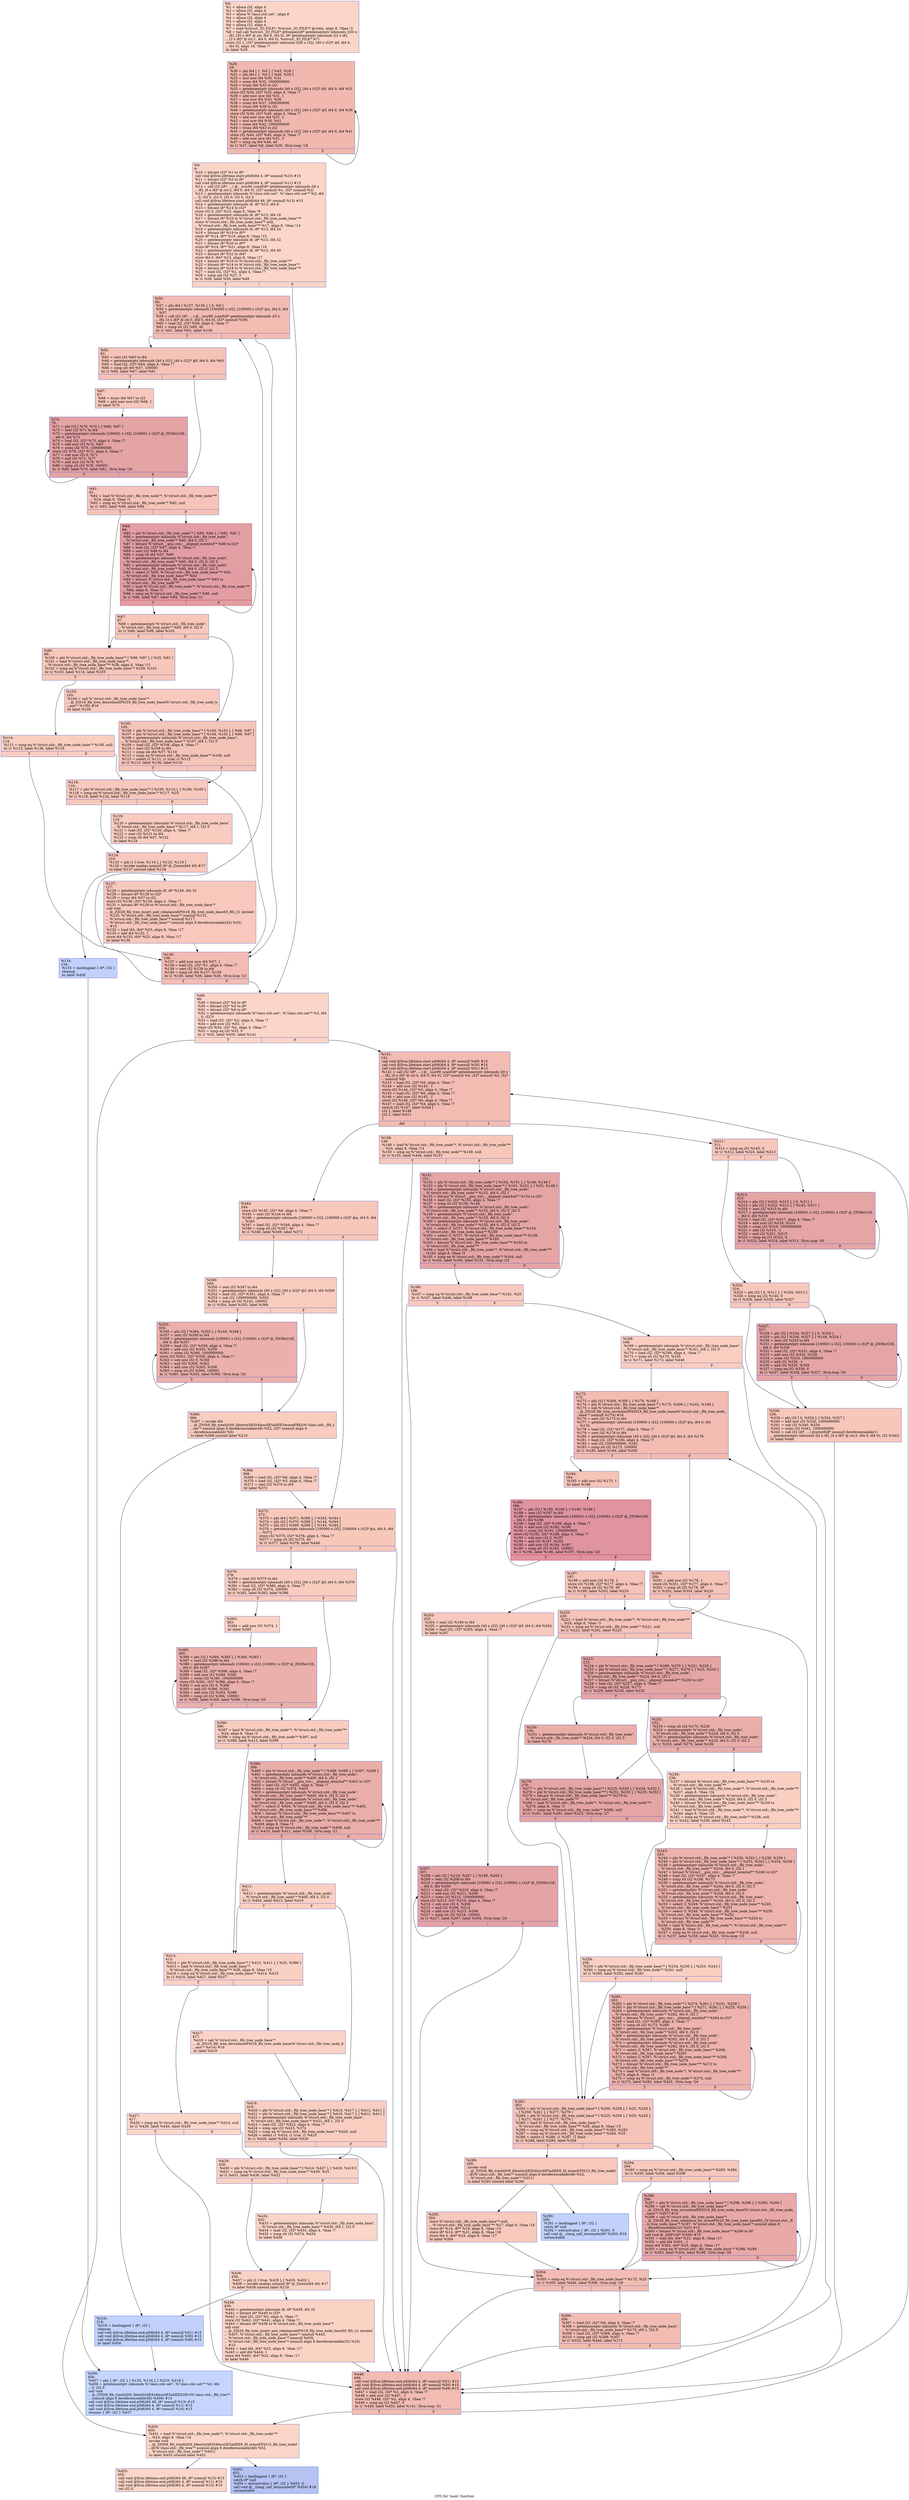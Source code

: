 digraph "CFG for 'main' function" {
	label="CFG for 'main' function";

	Node0x55ce00beb160 [shape=record,color="#3d50c3ff", style=filled, fillcolor="#f5a08170",label="{%0:\l  %1 = alloca i32, align 4\l  %2 = alloca i32, align 4\l  %3 = alloca %\"class.std::set\", align 8\l  %4 = alloca i32, align 4\l  %5 = alloca i32, align 4\l  %6 = alloca i32, align 4\l  %7 = load %struct._IO_FILE*, %struct._IO_FILE** @stdin, align 8, !tbaa !3\l  %8 = tail call %struct._IO_FILE* @freopen(i8* getelementptr inbounds ([30 x\l... i8], [30 x i8]* @.str, i64 0, i64 0), i8* getelementptr inbounds ([2 x i8],\l... [2 x i8]* @.str.1, i64 0, i64 0), %struct._IO_FILE* %7)\l  store i32 1, i32* getelementptr inbounds ([40 x i32], [40 x i32]* @f, i64 0,\l... i64 0), align 16, !tbaa !7\l  br label %29\l}"];
	Node0x55ce00beb160 -> Node0x55ce00beb400;
	Node0x55ce00bebb40 [shape=record,color="#3d50c3ff", style=filled, fillcolor="#f5a08170",label="{%9:\l9:                                                \l  %10 = bitcast i32* %1 to i8*\l  call void @llvm.lifetime.start.p0i8(i64 4, i8* nonnull %10) #15\l  %11 = bitcast i32* %2 to i8*\l  call void @llvm.lifetime.start.p0i8(i64 4, i8* nonnull %11) #15\l  %12 = call i32 (i8*, ...) @__isoc99_scanf(i8* getelementptr inbounds ([6 x\l... i8], [6 x i8]* @.str.2, i64 0, i64 0), i32* nonnull %1, i32* nonnull %2)\l  %13 = getelementptr inbounds %\"class.std::set\", %\"class.std::set\"* %3, i64\l... 0, i32 0, i32 0, i32 0, i32 0, i32 0\l  call void @llvm.lifetime.start.p0i8(i64 48, i8* nonnull %13) #15\l  %14 = getelementptr inbounds i8, i8* %13, i64 8\l  %15 = bitcast i8* %14 to i32*\l  store i32 0, i32* %15, align 8, !tbaa !9\l  %16 = getelementptr inbounds i8, i8* %13, i64 16\l  %17 = bitcast i8* %16 to %\"struct.std::_Rb_tree_node_base\"**\l  store %\"struct.std::_Rb_tree_node_base\"* null,\l... %\"struct.std::_Rb_tree_node_base\"** %17, align 8, !tbaa !14\l  %18 = getelementptr inbounds i8, i8* %13, i64 24\l  %19 = bitcast i8* %18 to i8**\l  store i8* %14, i8** %19, align 8, !tbaa !15\l  %20 = getelementptr inbounds i8, i8* %13, i64 32\l  %21 = bitcast i8* %20 to i8**\l  store i8* %14, i8** %21, align 8, !tbaa !16\l  %22 = getelementptr inbounds i8, i8* %13, i64 40\l  %23 = bitcast i8* %22 to i64*\l  store i64 0, i64* %23, align 8, !tbaa !17\l  %24 = bitcast i8* %16 to %\"struct.std::_Rb_tree_node\"**\l  %25 = bitcast i8* %14 to %\"struct.std::_Rb_tree_node_base\"*\l  %26 = bitcast i8* %18 to %\"struct.std::_Rb_tree_node_base\"**\l  %27 = load i32, i32* %1, align 4, !tbaa !7\l  %28 = icmp sgt i32 %27, 0\l  br i1 %28, label %56, label %48\l|{<s0>T|<s1>F}}"];
	Node0x55ce00bebb40:s0 -> Node0x55ce00bed840;
	Node0x55ce00bebb40:s1 -> Node0x55ce00bed8d0;
	Node0x55ce00beb400 [shape=record,color="#3d50c3ff", style=filled, fillcolor="#dc5d4a70",label="{%29:\l29:                                               \l  %30 = phi i64 [ 1, %0 ], [ %43, %29 ]\l  %31 = phi i64 [ 1, %0 ], [ %46, %29 ]\l  %32 = mul nsw i64 %30, %31\l  %33 = srem i64 %32, 1000000000\l  %34 = trunc i64 %33 to i32\l  %35 = getelementptr inbounds [40 x i32], [40 x i32]* @f, i64 0, i64 %31\l  store i32 %34, i32* %35, align 4, !tbaa !7\l  %36 = add nuw nsw i64 %31, 1\l  %37 = mul nsw i64 %33, %36\l  %38 = srem i64 %37, 1000000000\l  %39 = trunc i64 %38 to i32\l  %40 = getelementptr inbounds [40 x i32], [40 x i32]* @f, i64 0, i64 %36\l  store i32 %39, i32* %40, align 4, !tbaa !7\l  %41 = add nuw nsw i64 %31, 2\l  %42 = mul nsw i64 %38, %41\l  %43 = srem i64 %42, 1000000000\l  %44 = trunc i64 %43 to i32\l  %45 = getelementptr inbounds [40 x i32], [40 x i32]* @f, i64 0, i64 %41\l  store i32 %44, i32* %45, align 4, !tbaa !7\l  %46 = add nuw nsw i64 %31, 3\l  %47 = icmp eq i64 %46, 40\l  br i1 %47, label %9, label %29, !llvm.loop !18\l|{<s0>T|<s1>F}}"];
	Node0x55ce00beb400:s0 -> Node0x55ce00bebb40;
	Node0x55ce00beb400:s1 -> Node0x55ce00beb400;
	Node0x55ce00bed8d0 [shape=record,color="#3d50c3ff", style=filled, fillcolor="#f5a08170",label="{%48:\l48:                                               \l  %49 = bitcast i32* %4 to i8*\l  %50 = bitcast i32* %5 to i8*\l  %51 = bitcast i32* %6 to i8*\l  %52 = getelementptr inbounds %\"class.std::set\", %\"class.std::set\"* %3, i64\l... 0, i32 0\l  %53 = load i32, i32* %2, align 4, !tbaa !7\l  %54 = add nsw i32 %53, -1\l  store i32 %54, i32* %2, align 4, !tbaa !7\l  %55 = icmp eq i32 %53, 0\l  br i1 %55, label %450, label %141\l|{<s0>T|<s1>F}}"];
	Node0x55ce00bed8d0:s0 -> Node0x55ce00beef10;
	Node0x55ce00bed8d0:s1 -> Node0x55ce00beef60;
	Node0x55ce00bed840 [shape=record,color="#3d50c3ff", style=filled, fillcolor="#e1675170",label="{%56:\l56:                                               \l  %57 = phi i64 [ %137, %136 ], [ 0, %9 ]\l  %58 = getelementptr inbounds [100000 x i32], [100000 x i32]* @a, i64 0, i64\l... %57\l  %59 = call i32 (i8*, ...) @__isoc99_scanf(i8* getelementptr inbounds ([3 x\l... i8], [3 x i8]* @.str.3, i64 0, i64 0), i32* nonnull %58)\l  %60 = load i32, i32* %58, align 4, !tbaa !7\l  %61 = icmp slt i32 %60, 40\l  br i1 %61, label %62, label %136\l|{<s0>T|<s1>F}}"];
	Node0x55ce00bed840:s0 -> Node0x55ce00bef590;
	Node0x55ce00bed840:s1 -> Node0x55ce00bef0a0;
	Node0x55ce00bef590 [shape=record,color="#3d50c3ff", style=filled, fillcolor="#e8765c70",label="{%62:\l62:                                               \l  %63 = sext i32 %60 to i64\l  %64 = getelementptr inbounds [40 x i32], [40 x i32]* @f, i64 0, i64 %63\l  %65 = load i32, i32* %64, align 4, !tbaa !7\l  %66 = icmp ult i64 %57, 100000\l  br i1 %66, label %67, label %81\l|{<s0>T|<s1>F}}"];
	Node0x55ce00bef590:s0 -> Node0x55ce00bef930;
	Node0x55ce00bef590:s1 -> Node0x55ce00bef980;
	Node0x55ce00bef930 [shape=record,color="#3d50c3ff", style=filled, fillcolor="#ed836670",label="{%67:\l67:                                               \l  %68 = trunc i64 %57 to i32\l  %69 = add nuw nsw i32 %68, 1\l  br label %70\l}"];
	Node0x55ce00bef930 -> Node0x55ce00befbc0;
	Node0x55ce00befbc0 [shape=record,color="#3d50c3ff", style=filled, fillcolor="#c32e3170",label="{%70:\l70:                                               \l  %71 = phi i32 [ %79, %70 ], [ %69, %67 ]\l  %72 = sext i32 %71 to i64\l  %73 = getelementptr inbounds [100001 x i32], [100001 x i32]* @_ZN3fwt1tE,\l... i64 0, i64 %72\l  %74 = load i32, i32* %73, align 4, !tbaa !7\l  %75 = add nsw i32 %74, %65\l  %76 = srem i32 %75, 1000000000\l  store i32 %76, i32* %73, align 4, !tbaa !7\l  %77 = sub nsw i32 0, %71\l  %78 = and i32 %71, %77\l  %79 = add nsw i32 %78, %71\l  %80 = icmp slt i32 %79, 100001\l  br i1 %80, label %70, label %81, !llvm.loop !20\l|{<s0>T|<s1>F}}"];
	Node0x55ce00befbc0:s0 -> Node0x55ce00befbc0;
	Node0x55ce00befbc0:s1 -> Node0x55ce00bef980;
	Node0x55ce00bef980 [shape=record,color="#3d50c3ff", style=filled, fillcolor="#e8765c70",label="{%81:\l81:                                               \l  %82 = load %\"struct.std::_Rb_tree_node\"*, %\"struct.std::_Rb_tree_node\"**\l... %24, align 8, !tbaa !3\l  %83 = icmp eq %\"struct.std::_Rb_tree_node\"* %82, null\l  br i1 %83, label %99, label %84\l|{<s0>T|<s1>F}}"];
	Node0x55ce00bef980:s0 -> Node0x55ce00bf10c0;
	Node0x55ce00bef980:s1 -> Node0x55ce00bf1110;
	Node0x55ce00bf1110 [shape=record,color="#b70d28ff", style=filled, fillcolor="#be242e70",label="{%84:\l84:                                               \l  %85 = phi %\"struct.std::_Rb_tree_node\"* [ %95, %84 ], [ %82, %81 ]\l  %86 = getelementptr inbounds %\"struct.std::_Rb_tree_node\",\l... %\"struct.std::_Rb_tree_node\"* %85, i64 0, i32 1\l  %87 = bitcast %\"struct.__gnu_cxx::__aligned_membuf\"* %86 to i32*\l  %88 = load i32, i32* %87, align 4, !tbaa !7\l  %89 = sext i32 %88 to i64\l  %90 = icmp slt i64 %57, %89\l  %91 = getelementptr inbounds %\"struct.std::_Rb_tree_node\",\l... %\"struct.std::_Rb_tree_node\"* %85, i64 0, i32 0, i32 2\l  %92 = getelementptr inbounds %\"struct.std::_Rb_tree_node\",\l... %\"struct.std::_Rb_tree_node\"* %85, i64 0, i32 0, i32 3\l  %93 = select i1 %90, %\"struct.std::_Rb_tree_node_base\"** %91,\l... %\"struct.std::_Rb_tree_node_base\"** %92\l  %94 = bitcast %\"struct.std::_Rb_tree_node_base\"** %93 to\l... %\"struct.std::_Rb_tree_node\"**\l  %95 = load %\"struct.std::_Rb_tree_node\"*, %\"struct.std::_Rb_tree_node\"**\l... %94, align 8, !tbaa !3\l  %96 = icmp eq %\"struct.std::_Rb_tree_node\"* %95, null\l  br i1 %96, label %97, label %84, !llvm.loop !21\l|{<s0>T|<s1>F}}"];
	Node0x55ce00bf1110:s0 -> Node0x55ce00bf17e0;
	Node0x55ce00bf1110:s1 -> Node0x55ce00bf1110;
	Node0x55ce00bf17e0 [shape=record,color="#3d50c3ff", style=filled, fillcolor="#ec7f6370",label="{%97:\l97:                                               \l  %98 = getelementptr %\"struct.std::_Rb_tree_node\",\l... %\"struct.std::_Rb_tree_node\"* %85, i64 0, i32 0\l  br i1 %90, label %99, label %105\l|{<s0>T|<s1>F}}"];
	Node0x55ce00bf17e0:s0 -> Node0x55ce00bf10c0;
	Node0x55ce00bf17e0:s1 -> Node0x55ce00bf1ac0;
	Node0x55ce00bf10c0 [shape=record,color="#3d50c3ff", style=filled, fillcolor="#ec7f6370",label="{%99:\l99:                                               \l  %100 = phi %\"struct.std::_Rb_tree_node_base\"* [ %98, %97 ], [ %25, %81 ]\l  %101 = load %\"struct.std::_Rb_tree_node_base\"*,\l... %\"struct.std::_Rb_tree_node_base\"** %26, align 8, !tbaa !15\l  %102 = icmp eq %\"struct.std::_Rb_tree_node_base\"* %100, %101\l  br i1 %102, label %114, label %103\l|{<s0>T|<s1>F}}"];
	Node0x55ce00bf10c0:s0 -> Node0x55ce00bf2380;
	Node0x55ce00bf10c0:s1 -> Node0x55ce00bf23d0;
	Node0x55ce00bf23d0 [shape=record,color="#3d50c3ff", style=filled, fillcolor="#ef886b70",label="{%103:\l103:                                              \l  %104 = call %\"struct.std::_Rb_tree_node_base\"*\l... @_ZSt18_Rb_tree_decrementPSt18_Rb_tree_node_base(%\"struct.std::_Rb_tree_node_b\l...ase\"* %100) #16\l  br label %105\l}"];
	Node0x55ce00bf23d0 -> Node0x55ce00bf1ac0;
	Node0x55ce00bf1ac0 [shape=record,color="#3d50c3ff", style=filled, fillcolor="#e97a5f70",label="{%105:\l105:                                              \l  %106 = phi %\"struct.std::_Rb_tree_node_base\"* [ %100, %103 ], [ %98, %97 ]\l  %107 = phi %\"struct.std::_Rb_tree_node_base\"* [ %104, %103 ], [ %98, %97 ]\l  %108 = getelementptr inbounds %\"struct.std::_Rb_tree_node_base\",\l... %\"struct.std::_Rb_tree_node_base\"* %107, i64 1, i32 0\l  %109 = load i32, i32* %108, align 4, !tbaa !7\l  %110 = sext i32 %109 to i64\l  %111 = icmp sle i64 %57, %110\l  %112 = icmp eq %\"struct.std::_Rb_tree_node_base\"* %106, null\l  %113 = select i1 %111, i1 true, i1 %112\l  br i1 %113, label %136, label %116\l|{<s0>T|<s1>F}}"];
	Node0x55ce00bf1ac0:s0 -> Node0x55ce00bef0a0;
	Node0x55ce00bf1ac0:s1 -> Node0x55ce00bf2ce0;
	Node0x55ce00bf2380 [shape=record,color="#3d50c3ff", style=filled, fillcolor="#f2907270",label="{%114:\l114:                                              \l  %115 = icmp eq %\"struct.std::_Rb_tree_node_base\"* %100, null\l  br i1 %115, label %136, label %116\l|{<s0>T|<s1>F}}"];
	Node0x55ce00bf2380:s0 -> Node0x55ce00bef0a0;
	Node0x55ce00bf2380:s1 -> Node0x55ce00bf2ce0;
	Node0x55ce00bf2ce0 [shape=record,color="#3d50c3ff", style=filled, fillcolor="#ed836670",label="{%116:\l116:                                              \l  %117 = phi %\"struct.std::_Rb_tree_node_base\"* [ %100, %114 ], [ %106, %105 ]\l  %118 = icmp eq %\"struct.std::_Rb_tree_node_base\"* %117, %25\l  br i1 %118, label %124, label %119\l|{<s0>T|<s1>F}}"];
	Node0x55ce00bf2ce0:s0 -> Node0x55ce00bf3060;
	Node0x55ce00bf2ce0:s1 -> Node0x55ce00bf30b0;
	Node0x55ce00bf30b0 [shape=record,color="#3d50c3ff", style=filled, fillcolor="#f08b6e70",label="{%119:\l119:                                              \l  %120 = getelementptr inbounds %\"struct.std::_Rb_tree_node_base\",\l... %\"struct.std::_Rb_tree_node_base\"* %117, i64 1, i32 0\l  %121 = load i32, i32* %120, align 4, !tbaa !7\l  %122 = sext i32 %121 to i64\l  %123 = icmp slt i64 %57, %122\l  br label %124\l}"];
	Node0x55ce00bf30b0 -> Node0x55ce00bf3060;
	Node0x55ce00bf3060 [shape=record,color="#3d50c3ff", style=filled, fillcolor="#ed836670",label="{%124:\l124:                                              \l  %125 = phi i1 [ true, %116 ], [ %123, %119 ]\l  %126 = invoke noalias nonnull i8* @_Znwm(i64 40) #17\l          to label %127 unwind label %134\l}"];
	Node0x55ce00bf3060 -> Node0x55ce00bf3500;
	Node0x55ce00bf3060 -> Node0x55ce00bf3550;
	Node0x55ce00bf3500 [shape=record,color="#3d50c3ff", style=filled, fillcolor="#ed836670",label="{%127:\l127:                                              \l  %128 = getelementptr inbounds i8, i8* %126, i64 32\l  %129 = bitcast i8* %128 to i32*\l  %130 = trunc i64 %57 to i32\l  store i32 %130, i32* %129, align 4, !tbaa !7\l  %131 = bitcast i8* %126 to %\"struct.std::_Rb_tree_node_base\"*\l  call void\l... @_ZSt29_Rb_tree_insert_and_rebalancebPSt18_Rb_tree_node_baseS0_RS_(i1 zeroext\l... %125, %\"struct.std::_Rb_tree_node_base\"* nonnull %131,\l... %\"struct.std::_Rb_tree_node_base\"* nonnull %117,\l... %\"struct.std::_Rb_tree_node_base\"* nonnull align 8 dereferenceable(32) %25)\l... #15\l  %132 = load i64, i64* %23, align 8, !tbaa !17\l  %133 = add i64 %132, 1\l  store i64 %133, i64* %23, align 8, !tbaa !17\l  br label %136\l}"];
	Node0x55ce00bf3500 -> Node0x55ce00bef0a0;
	Node0x55ce00bf3550 [shape=record,color="#3d50c3ff", style=filled, fillcolor="#7396f570",label="{%134:\l134:                                              \l  %135 = landingpad \{ i8*, i32 \}\l          cleanup\l  br label %456\l}"];
	Node0x55ce00bf3550 -> Node0x55ce00bf5dd0;
	Node0x55ce00bef0a0 [shape=record,color="#3d50c3ff", style=filled, fillcolor="#e1675170",label="{%136:\l136:                                              \l  %137 = add nuw nsw i64 %57, 1\l  %138 = load i32, i32* %1, align 4, !tbaa !7\l  %139 = sext i32 %138 to i64\l  %140 = icmp slt i64 %137, %139\l  br i1 %140, label %56, label %48, !llvm.loop !22\l|{<s0>T|<s1>F}}"];
	Node0x55ce00bef0a0:s0 -> Node0x55ce00bed840;
	Node0x55ce00bef0a0:s1 -> Node0x55ce00bed8d0;
	Node0x55ce00beef60 [shape=record,color="#3d50c3ff", style=filled, fillcolor="#e1675170",label="{%141:\l141:                                              \l  call void @llvm.lifetime.start.p0i8(i64 4, i8* nonnull %49) #15\l  call void @llvm.lifetime.start.p0i8(i64 4, i8* nonnull %50) #15\l  call void @llvm.lifetime.start.p0i8(i64 4, i8* nonnull %51) #15\l  %142 = call i32 (i8*, ...) @__isoc99_scanf(i8* getelementptr inbounds ([9 x\l... i8], [9 x i8]* @.str.4, i64 0, i64 0), i32* nonnull %4, i32* nonnull %5, i32*\l... nonnull %6)\l  %143 = load i32, i32* %5, align 4, !tbaa !7\l  %144 = add nsw i32 %143, -1\l  store i32 %144, i32* %5, align 4, !tbaa !7\l  %145 = load i32, i32* %6, align 4, !tbaa !7\l  %146 = add nsw i32 %145, -1\l  store i32 %146, i32* %6, align 4, !tbaa !7\l  %147 = load i32, i32* %4, align 4, !tbaa !7\l  switch i32 %147, label %344 [\l    i32 1, label %148\l    i32 2, label %311\l  ]\l|{<s0>def|<s1>1|<s2>2}}"];
	Node0x55ce00beef60:s0 -> Node0x55ce00bf6b30;
	Node0x55ce00beef60:s1 -> Node0x55ce00bf6b80;
	Node0x55ce00beef60:s2 -> Node0x55ce00bf6bd0;
	Node0x55ce00bf6b80 [shape=record,color="#3d50c3ff", style=filled, fillcolor="#ec7f6370",label="{%148:\l148:                                              \l  %149 = load %\"struct.std::_Rb_tree_node\"*, %\"struct.std::_Rb_tree_node\"**\l... %24, align 8, !tbaa !14\l  %150 = icmp eq %\"struct.std::_Rb_tree_node\"* %149, null\l  br i1 %150, label %446, label %151\l|{<s0>T|<s1>F}}"];
	Node0x55ce00bf6b80:s0 -> Node0x55ce00bf7490;
	Node0x55ce00bf6b80:s1 -> Node0x55ce00bf74e0;
	Node0x55ce00bf74e0 [shape=record,color="#3d50c3ff", style=filled, fillcolor="#c5333470",label="{%151:\l151:                                              \l  %152 = phi %\"struct.std::_Rb_tree_node\"* [ %164, %151 ], [ %149, %148 ]\l  %153 = phi %\"struct.std::_Rb_tree_node_base\"* [ %161, %151 ], [ %25, %148 ]\l  %154 = getelementptr inbounds %\"struct.std::_Rb_tree_node\",\l... %\"struct.std::_Rb_tree_node\"* %152, i64 0, i32 1\l  %155 = bitcast %\"struct.__gnu_cxx::__aligned_membuf\"* %154 to i32*\l  %156 = load i32, i32* %155, align 4, !tbaa !7\l  %157 = icmp slt i32 %156, %144\l  %158 = getelementptr inbounds %\"struct.std::_Rb_tree_node\",\l... %\"struct.std::_Rb_tree_node\"* %152, i64 0, i32 0, i32 3\l  %159 = getelementptr %\"struct.std::_Rb_tree_node\",\l... %\"struct.std::_Rb_tree_node\"* %152, i64 0, i32 0\l  %160 = getelementptr inbounds %\"struct.std::_Rb_tree_node\",\l... %\"struct.std::_Rb_tree_node\"* %152, i64 0, i32 0, i32 2\l  %161 = select i1 %157, %\"struct.std::_Rb_tree_node_base\"* %153,\l... %\"struct.std::_Rb_tree_node_base\"* %159\l  %162 = select i1 %157, %\"struct.std::_Rb_tree_node_base\"** %158,\l... %\"struct.std::_Rb_tree_node_base\"** %160\l  %163 = bitcast %\"struct.std::_Rb_tree_node_base\"** %162 to\l... %\"struct.std::_Rb_tree_node\"**\l  %164 = load %\"struct.std::_Rb_tree_node\"*, %\"struct.std::_Rb_tree_node\"**\l... %163, align 8, !tbaa !3\l  %165 = icmp eq %\"struct.std::_Rb_tree_node\"* %164, null\l  br i1 %165, label %166, label %151, !llvm.loop !23\l|{<s0>T|<s1>F}}"];
	Node0x55ce00bf74e0:s0 -> Node0x55ce00bf7d80;
	Node0x55ce00bf74e0:s1 -> Node0x55ce00bf74e0;
	Node0x55ce00bf7d80 [shape=record,color="#3d50c3ff", style=filled, fillcolor="#ef886b70",label="{%166:\l166:                                              \l  %167 = icmp eq %\"struct.std::_Rb_tree_node_base\"* %161, %25\l  br i1 %167, label %446, label %168\l|{<s0>T|<s1>F}}"];
	Node0x55ce00bf7d80:s0 -> Node0x55ce00bf7490;
	Node0x55ce00bf7d80:s1 -> Node0x55ce00bf7fd0;
	Node0x55ce00bf7fd0 [shape=record,color="#3d50c3ff", style=filled, fillcolor="#f2907270",label="{%168:\l168:                                              \l  %169 = getelementptr inbounds %\"struct.std::_Rb_tree_node_base\",\l... %\"struct.std::_Rb_tree_node_base\"* %161, i64 1, i32 0\l  %170 = load i32, i32* %169, align 4, !tbaa !7\l  %171 = icmp slt i32 %170, %145\l  br i1 %171, label %172, label %446\l|{<s0>T|<s1>F}}"];
	Node0x55ce00bf7fd0:s0 -> Node0x55ce00bf8290;
	Node0x55ce00bf7fd0:s1 -> Node0x55ce00bf7490;
	Node0x55ce00bf8290 [shape=record,color="#3d50c3ff", style=filled, fillcolor="#e1675170",label="{%172:\l172:                                              \l  %173 = phi i32 [ %309, %306 ], [ %170, %168 ]\l  %174 = phi %\"struct.std::_Rb_tree_node_base\"* [ %175, %306 ], [ %161, %168 ]\l  %175 = call %\"struct.std::_Rb_tree_node_base\"*\l... @_ZSt18_Rb_tree_incrementPKSt18_Rb_tree_node_base(%\"struct.std::_Rb_tree_node_\l...base\"* nonnull %174) #16\l  %176 = sext i32 %173 to i64\l  %177 = getelementptr inbounds [100000 x i32], [100000 x i32]* @a, i64 0, i64\l... %176\l  %178 = load i32, i32* %177, align 4, !tbaa !7\l  %179 = sext i32 %178 to i64\l  %180 = getelementptr inbounds [40 x i32], [40 x i32]* @f, i64 0, i64 %179\l  %181 = load i32, i32* %180, align 4, !tbaa !7\l  %182 = sub i32 1000000000, %181\l  %183 = icmp slt i32 %173, 100000\l  br i1 %183, label %184, label %200\l|{<s0>T|<s1>F}}"];
	Node0x55ce00bf8290:s0 -> Node0x55ce00be8630;
	Node0x55ce00bf8290:s1 -> Node0x55ce00be8680;
	Node0x55ce00be8630 [shape=record,color="#3d50c3ff", style=filled, fillcolor="#e8765c70",label="{%184:\l184:                                              \l  %185 = add nsw i32 %173, 1\l  br label %186\l}"];
	Node0x55ce00be8630 -> Node0x55ce00be8810;
	Node0x55ce00be8810 [shape=record,color="#b70d28ff", style=filled, fillcolor="#b70d2870",label="{%186:\l186:                                              \l  %187 = phi i32 [ %195, %186 ], [ %185, %184 ]\l  %188 = sext i32 %187 to i64\l  %189 = getelementptr inbounds [100001 x i32], [100001 x i32]* @_ZN3fwt1tE,\l... i64 0, i64 %188\l  %190 = load i32, i32* %189, align 4, !tbaa !7\l  %191 = add nsw i32 %182, %190\l  %192 = srem i32 %191, 1000000000\l  store i32 %192, i32* %189, align 4, !tbaa !7\l  %193 = sub nsw i32 0, %187\l  %194 = and i32 %187, %193\l  %195 = add nsw i32 %194, %187\l  %196 = icmp slt i32 %195, 100001\l  br i1 %196, label %186, label %197, !llvm.loop !20\l|{<s0>T|<s1>F}}"];
	Node0x55ce00be8810:s0 -> Node0x55ce00be8810;
	Node0x55ce00be8810:s1 -> Node0x55ce00bf9fc0;
	Node0x55ce00bf9fc0 [shape=record,color="#3d50c3ff", style=filled, fillcolor="#e8765c70",label="{%197:\l197:                                              \l  %198 = add nsw i32 %178, 1\l  store i32 %198, i32* %177, align 4, !tbaa !7\l  %199 = icmp slt i32 %178, 39\l  br i1 %199, label %203, label %220\l|{<s0>T|<s1>F}}"];
	Node0x55ce00bf9fc0:s0 -> Node0x55ce00bfa270;
	Node0x55ce00bf9fc0:s1 -> Node0x55ce00bfa2c0;
	Node0x55ce00be8680 [shape=record,color="#3d50c3ff", style=filled, fillcolor="#e8765c70",label="{%200:\l200:                                              \l  %201 = add nsw i32 %178, 1\l  store i32 %201, i32* %177, align 4, !tbaa !7\l  %202 = icmp slt i32 %178, 39\l  br i1 %202, label %304, label %220\l|{<s0>T|<s1>F}}"];
	Node0x55ce00be8680:s0 -> Node0x55ce00bfa5b0;
	Node0x55ce00be8680:s1 -> Node0x55ce00bfa2c0;
	Node0x55ce00bfa270 [shape=record,color="#3d50c3ff", style=filled, fillcolor="#ed836670",label="{%203:\l203:                                              \l  %204 = sext i32 %198 to i64\l  %205 = getelementptr inbounds [40 x i32], [40 x i32]* @f, i64 0, i64 %204\l  %206 = load i32, i32* %205, align 4, !tbaa !7\l  br label %207\l}"];
	Node0x55ce00bfa270 -> Node0x55ce00be9100;
	Node0x55ce00be9100 [shape=record,color="#3d50c3ff", style=filled, fillcolor="#c32e3170",label="{%207:\l207:                                              \l  %208 = phi i32 [ %216, %207 ], [ %185, %203 ]\l  %209 = sext i32 %208 to i64\l  %210 = getelementptr inbounds [100001 x i32], [100001 x i32]* @_ZN3fwt1tE,\l... i64 0, i64 %209\l  %211 = load i32, i32* %210, align 4, !tbaa !7\l  %212 = add nsw i32 %211, %206\l  %213 = srem i32 %212, 1000000000\l  store i32 %213, i32* %210, align 4, !tbaa !7\l  %214 = sub nsw i32 0, %208\l  %215 = and i32 %208, %214\l  %216 = add nsw i32 %215, %208\l  %217 = icmp slt i32 %216, 100001\l  br i1 %217, label %207, label %304, !llvm.loop !20\l|{<s0>T|<s1>F}}"];
	Node0x55ce00be9100:s0 -> Node0x55ce00be9100;
	Node0x55ce00be9100:s1 -> Node0x55ce00bfa5b0;
	Node0x55ce00bfb030 [shape=record,color="#3d50c3ff", style=filled, fillcolor="#7396f570",label="{%218:\l218:                                              \l  %219 = landingpad \{ i8*, i32 \}\l          cleanup\l  call void @llvm.lifetime.end.p0i8(i64 4, i8* nonnull %51) #15\l  call void @llvm.lifetime.end.p0i8(i64 4, i8* nonnull %50) #15\l  call void @llvm.lifetime.end.p0i8(i64 4, i8* nonnull %49) #15\l  br label %456\l}"];
	Node0x55ce00bfb030 -> Node0x55ce00bf5dd0;
	Node0x55ce00bfa2c0 [shape=record,color="#3d50c3ff", style=filled, fillcolor="#e8765c70",label="{%220:\l220:                                              \l  %221 = load %\"struct.std::_Rb_tree_node\"*, %\"struct.std::_Rb_tree_node\"**\l... %24, align 8, !tbaa !3\l  %222 = icmp eq %\"struct.std::_Rb_tree_node\"* %221, null\l  br i1 %222, label %282, label %223\l|{<s0>T|<s1>F}}"];
	Node0x55ce00bfa2c0:s0 -> Node0x55ce00bfb640;
	Node0x55ce00bfa2c0:s1 -> Node0x55ce00bfb690;
	Node0x55ce00bfb690 [shape=record,color="#3d50c3ff", style=filled, fillcolor="#c5333470",label="{%223:\l223:                                              \l  %224 = phi %\"struct.std::_Rb_tree_node\"* [ %280, %276 ], [ %221, %220 ]\l  %225 = phi %\"struct.std::_Rb_tree_node_base\"* [ %277, %276 ], [ %25, %220 ]\l  %226 = getelementptr inbounds %\"struct.std::_Rb_tree_node\",\l... %\"struct.std::_Rb_tree_node\"* %224, i64 0, i32 1\l  %227 = bitcast %\"struct.__gnu_cxx::__aligned_membuf\"* %226 to i32*\l  %228 = load i32, i32* %227, align 4, !tbaa !7\l  %229 = icmp slt i32 %228, %173\l  br i1 %229, label %230, label %232\l|{<s0>T|<s1>F}}"];
	Node0x55ce00bfb690:s0 -> Node0x55ce00bfbbf0;
	Node0x55ce00bfb690:s1 -> Node0x55ce00bfbc80;
	Node0x55ce00bfbbf0 [shape=record,color="#3d50c3ff", style=filled, fillcolor="#d0473d70",label="{%230:\l230:                                              \l  %231 = getelementptr inbounds %\"struct.std::_Rb_tree_node\",\l... %\"struct.std::_Rb_tree_node\"* %224, i64 0, i32 0, i32 3\l  br label %276\l}"];
	Node0x55ce00bfbbf0 -> Node0x55ce00bfb790;
	Node0x55ce00bfbc80 [shape=record,color="#3d50c3ff", style=filled, fillcolor="#d0473d70",label="{%232:\l232:                                              \l  %233 = icmp slt i32 %173, %228\l  %234 = getelementptr %\"struct.std::_Rb_tree_node\",\l... %\"struct.std::_Rb_tree_node\"* %224, i64 0, i32 0\l  %235 = getelementptr inbounds %\"struct.std::_Rb_tree_node\",\l... %\"struct.std::_Rb_tree_node\"* %224, i64 0, i32 0, i32 2\l  br i1 %233, label %276, label %236\l|{<s0>T|<s1>F}}"];
	Node0x55ce00bfbc80:s0 -> Node0x55ce00bfb790;
	Node0x55ce00bfbc80:s1 -> Node0x55ce00bfc140;
	Node0x55ce00bfc140 [shape=record,color="#3d50c3ff", style=filled, fillcolor="#f3947570",label="{%236:\l236:                                              \l  %237 = bitcast %\"struct.std::_Rb_tree_node_base\"** %235 to\l... %\"struct.std::_Rb_tree_node\"**\l  %238 = load %\"struct.std::_Rb_tree_node\"*, %\"struct.std::_Rb_tree_node\"**\l... %237, align 8, !tbaa !24\l  %239 = getelementptr inbounds %\"struct.std::_Rb_tree_node\",\l... %\"struct.std::_Rb_tree_node\"* %224, i64 0, i32 0, i32 3\l  %240 = bitcast %\"struct.std::_Rb_tree_node_base\"** %239 to\l... %\"struct.std::_Rb_tree_node\"**\l  %241 = load %\"struct.std::_Rb_tree_node\"*, %\"struct.std::_Rb_tree_node\"**\l... %240, align 8, !tbaa !25\l  %242 = icmp eq %\"struct.std::_Rb_tree_node\"* %238, null\l  br i1 %242, label %258, label %243\l|{<s0>T|<s1>F}}"];
	Node0x55ce00bfc140:s0 -> Node0x55ce00bfc6f0;
	Node0x55ce00bfc140:s1 -> Node0x55ce00bfc780;
	Node0x55ce00bfc780 [shape=record,color="#3d50c3ff", style=filled, fillcolor="#d6524470",label="{%243:\l243:                                              \l  %244 = phi %\"struct.std::_Rb_tree_node\"* [ %256, %243 ], [ %238, %236 ]\l  %245 = phi %\"struct.std::_Rb_tree_node_base\"* [ %253, %243 ], [ %234, %236 ]\l  %246 = getelementptr inbounds %\"struct.std::_Rb_tree_node\",\l... %\"struct.std::_Rb_tree_node\"* %244, i64 0, i32 1\l  %247 = bitcast %\"struct.__gnu_cxx::__aligned_membuf\"* %246 to i32*\l  %248 = load i32, i32* %247, align 4, !tbaa !7\l  %249 = icmp slt i32 %248, %173\l  %250 = getelementptr inbounds %\"struct.std::_Rb_tree_node\",\l... %\"struct.std::_Rb_tree_node\"* %244, i64 0, i32 0, i32 3\l  %251 = getelementptr %\"struct.std::_Rb_tree_node\",\l... %\"struct.std::_Rb_tree_node\"* %244, i64 0, i32 0\l  %252 = getelementptr inbounds %\"struct.std::_Rb_tree_node\",\l... %\"struct.std::_Rb_tree_node\"* %244, i64 0, i32 0, i32 2\l  %253 = select i1 %249, %\"struct.std::_Rb_tree_node_base\"* %245,\l... %\"struct.std::_Rb_tree_node_base\"* %251\l  %254 = select i1 %249, %\"struct.std::_Rb_tree_node_base\"** %250,\l... %\"struct.std::_Rb_tree_node_base\"** %252\l  %255 = bitcast %\"struct.std::_Rb_tree_node_base\"** %254 to\l... %\"struct.std::_Rb_tree_node\"**\l  %256 = load %\"struct.std::_Rb_tree_node\"*, %\"struct.std::_Rb_tree_node\"**\l... %255, align 8, !tbaa !3\l  %257 = icmp eq %\"struct.std::_Rb_tree_node\"* %256, null\l  br i1 %257, label %258, label %243, !llvm.loop !23\l|{<s0>T|<s1>F}}"];
	Node0x55ce00bfc780:s0 -> Node0x55ce00bfc6f0;
	Node0x55ce00bfc780:s1 -> Node0x55ce00bfc780;
	Node0x55ce00bfc6f0 [shape=record,color="#3d50c3ff", style=filled, fillcolor="#f3947570",label="{%258:\l258:                                              \l  %259 = phi %\"struct.std::_Rb_tree_node_base\"* [ %234, %236 ], [ %253, %243 ]\l  %260 = icmp eq %\"struct.std::_Rb_tree_node\"* %241, null\l  br i1 %260, label %282, label %261\l|{<s0>T|<s1>F}}"];
	Node0x55ce00bfc6f0:s0 -> Node0x55ce00bfb640;
	Node0x55ce00bfc6f0:s1 -> Node0x55ce00bfe250;
	Node0x55ce00bfe250 [shape=record,color="#3d50c3ff", style=filled, fillcolor="#d6524470",label="{%261:\l261:                                              \l  %262 = phi %\"struct.std::_Rb_tree_node\"* [ %274, %261 ], [ %241, %258 ]\l  %263 = phi %\"struct.std::_Rb_tree_node_base\"* [ %271, %261 ], [ %225, %258 ]\l  %264 = getelementptr inbounds %\"struct.std::_Rb_tree_node\",\l... %\"struct.std::_Rb_tree_node\"* %262, i64 0, i32 1\l  %265 = bitcast %\"struct.__gnu_cxx::__aligned_membuf\"* %264 to i32*\l  %266 = load i32, i32* %265, align 4, !tbaa !7\l  %267 = icmp slt i32 %173, %266\l  %268 = getelementptr %\"struct.std::_Rb_tree_node\",\l... %\"struct.std::_Rb_tree_node\"* %262, i64 0, i32 0\l  %269 = getelementptr inbounds %\"struct.std::_Rb_tree_node\",\l... %\"struct.std::_Rb_tree_node\"* %262, i64 0, i32 0, i32 2\l  %270 = getelementptr inbounds %\"struct.std::_Rb_tree_node\",\l... %\"struct.std::_Rb_tree_node\"* %262, i64 0, i32 0, i32 3\l  %271 = select i1 %267, %\"struct.std::_Rb_tree_node_base\"* %268,\l... %\"struct.std::_Rb_tree_node_base\"* %263\l  %272 = select i1 %267, %\"struct.std::_Rb_tree_node_base\"** %269,\l... %\"struct.std::_Rb_tree_node_base\"** %270\l  %273 = bitcast %\"struct.std::_Rb_tree_node_base\"** %272 to\l... %\"struct.std::_Rb_tree_node\"**\l  %274 = load %\"struct.std::_Rb_tree_node\"*, %\"struct.std::_Rb_tree_node\"**\l... %273, align 8, !tbaa !3\l  %275 = icmp eq %\"struct.std::_Rb_tree_node\"* %274, null\l  br i1 %275, label %282, label %261, !llvm.loop !26\l|{<s0>T|<s1>F}}"];
	Node0x55ce00bfe250:s0 -> Node0x55ce00bfb640;
	Node0x55ce00bfe250:s1 -> Node0x55ce00bfe250;
	Node0x55ce00bfb790 [shape=record,color="#3d50c3ff", style=filled, fillcolor="#c5333470",label="{%276:\l276:                                              \l  %277 = phi %\"struct.std::_Rb_tree_node_base\"* [ %225, %230 ], [ %234, %232 ]\l  %278 = phi %\"struct.std::_Rb_tree_node_base\"** [ %231, %230 ], [ %235, %232 ]\l  %279 = bitcast %\"struct.std::_Rb_tree_node_base\"** %278 to\l... %\"struct.std::_Rb_tree_node\"**\l  %280 = load %\"struct.std::_Rb_tree_node\"*, %\"struct.std::_Rb_tree_node\"**\l... %279, align 8, !tbaa !3\l  %281 = icmp eq %\"struct.std::_Rb_tree_node\"* %280, null\l  br i1 %281, label %282, label %223, !llvm.loop !27\l|{<s0>T|<s1>F}}"];
	Node0x55ce00bfb790:s0 -> Node0x55ce00bfb640;
	Node0x55ce00bfb790:s1 -> Node0x55ce00bfb690;
	Node0x55ce00bfb640 [shape=record,color="#3d50c3ff", style=filled, fillcolor="#e8765c70",label="{%282:\l282:                                              \l  %283 = phi %\"struct.std::_Rb_tree_node_base\"* [ %259, %258 ], [ %25, %220 ],\l... [ %259, %261 ], [ %277, %276 ]\l  %284 = phi %\"struct.std::_Rb_tree_node_base\"* [ %225, %258 ], [ %25, %220 ],\l... [ %271, %261 ], [ %277, %276 ]\l  %285 = load %\"struct.std::_Rb_tree_node_base\"*,\l... %\"struct.std::_Rb_tree_node_base\"** %26, align 8, !tbaa !15\l  %286 = icmp eq %\"struct.std::_Rb_tree_node_base\"* %285, %283\l  %287 = icmp eq %\"struct.std::_Rb_tree_node_base\"* %284, %25\l  %288 = select i1 %286, i1 %287, i1 false\l  br i1 %288, label %289, label %294\l|{<s0>T|<s1>F}}"];
	Node0x55ce00bfb640:s0 -> Node0x55ce00bff5e0;
	Node0x55ce00bfb640:s1 -> Node0x55ce00bff630;
	Node0x55ce00bff5e0 [shape=record,color="#3d50c3ff", style=filled, fillcolor="#ed836670",label="{%289:\l289:                                              \l  invoke void\l... @_ZNSt8_Rb_treeIiiSt9_IdentityIiESt4lessIiESaIiEE8_M_eraseEPSt13_Rb_tree_nodeI\l...iE(%\"class.std::_Rb_tree\"* nonnull align 8 dereferenceable(48) %52,\l... %\"struct.std::_Rb_tree_node\"* %221)\l          to label %293 unwind label %290\l}"];
	Node0x55ce00bff5e0 -> Node0x55ce00bff7e0;
	Node0x55ce00bff5e0 -> Node0x55ce00bff830;
	Node0x55ce00bff830 [shape=record,color="#3d50c3ff", style=filled, fillcolor="#7396f570",label="{%290:\l290:                                              \l  %291 = landingpad \{ i8*, i32 \}\l          catch i8* null\l  %292 = extractvalue \{ i8*, i32 \} %291, 0\l  call void @__clang_call_terminate(i8* %292) #18\l  unreachable\l}"];
	Node0x55ce00bff7e0 [shape=record,color="#3d50c3ff", style=filled, fillcolor="#ed836670",label="{%293:\l293:                                              \l  store %\"struct.std::_Rb_tree_node_base\"* null,\l... %\"struct.std::_Rb_tree_node_base\"** %17, align 8, !tbaa !14\l  store i8* %14, i8** %19, align 8, !tbaa !15\l  store i8* %14, i8** %21, align 8, !tbaa !16\l  store i64 0, i64* %23, align 8, !tbaa !17\l  br label %304\l}"];
	Node0x55ce00bff7e0 -> Node0x55ce00bfa5b0;
	Node0x55ce00bff630 [shape=record,color="#3d50c3ff", style=filled, fillcolor="#ed836670",label="{%294:\l294:                                              \l  %295 = icmp eq %\"struct.std::_Rb_tree_node_base\"* %283, %284\l  br i1 %295, label %304, label %296\l|{<s0>T|<s1>F}}"];
	Node0x55ce00bff630:s0 -> Node0x55ce00bfa5b0;
	Node0x55ce00bff630:s1 -> Node0x55ce00c007d0;
	Node0x55ce00c007d0 [shape=record,color="#3d50c3ff", style=filled, fillcolor="#ca3b3770",label="{%296:\l296:                                              \l  %297 = phi %\"struct.std::_Rb_tree_node_base\"* [ %298, %296 ], [ %283, %294 ]\l  %298 = call %\"struct.std::_Rb_tree_node_base\"*\l... @_ZSt18_Rb_tree_incrementPKSt18_Rb_tree_node_base(%\"struct.std::_Rb_tree_node_\l...base\"* %297) #16\l  %299 = call %\"struct.std::_Rb_tree_node_base\"*\l... @_ZSt28_Rb_tree_rebalance_for_erasePSt18_Rb_tree_node_baseRS_(%\"struct.std::_R\l...b_tree_node_base\"* %297, %\"struct.std::_Rb_tree_node_base\"* nonnull align 8\l... dereferenceable(32) %25) #15\l  %300 = bitcast %\"struct.std::_Rb_tree_node_base\"* %299 to i8*\l  call void @_ZdlPv(i8* %300) #15\l  %301 = load i64, i64* %23, align 8, !tbaa !17\l  %302 = add i64 %301, -1\l  store i64 %302, i64* %23, align 8, !tbaa !17\l  %303 = icmp eq %\"struct.std::_Rb_tree_node_base\"* %298, %284\l  br i1 %303, label %304, label %296, !llvm.loop !28\l|{<s0>T|<s1>F}}"];
	Node0x55ce00c007d0:s0 -> Node0x55ce00bfa5b0;
	Node0x55ce00c007d0:s1 -> Node0x55ce00c007d0;
	Node0x55ce00bfa5b0 [shape=record,color="#3d50c3ff", style=filled, fillcolor="#e1675170",label="{%304:\l304:                                              \l  %305 = icmp eq %\"struct.std::_Rb_tree_node_base\"* %175, %25\l  br i1 %305, label %446, label %306, !llvm.loop !29\l|{<s0>T|<s1>F}}"];
	Node0x55ce00bfa5b0:s0 -> Node0x55ce00bf7490;
	Node0x55ce00bfa5b0:s1 -> Node0x55ce00bf8390;
	Node0x55ce00bf8390 [shape=record,color="#3d50c3ff", style=filled, fillcolor="#e1675170",label="{%306:\l306:                                              \l  %307 = load i32, i32* %6, align 4, !tbaa !7\l  %308 = getelementptr inbounds %\"struct.std::_Rb_tree_node_base\",\l... %\"struct.std::_Rb_tree_node_base\"* %175, i64 1, i32 0\l  %309 = load i32, i32* %308, align 4, !tbaa !7\l  %310 = icmp sgt i32 %309, %307\l  br i1 %310, label %446, label %172\l|{<s0>T|<s1>F}}"];
	Node0x55ce00bf8390:s0 -> Node0x55ce00bf7490;
	Node0x55ce00bf8390:s1 -> Node0x55ce00bf8290;
	Node0x55ce00bf6bd0 [shape=record,color="#3d50c3ff", style=filled, fillcolor="#ec7f6370",label="{%311:\l311:                                              \l  %312 = icmp eq i32 %145, 0\l  br i1 %312, label %324, label %313\l|{<s0>T|<s1>F}}"];
	Node0x55ce00bf6bd0:s0 -> Node0x55ce00c01870;
	Node0x55ce00bf6bd0:s1 -> Node0x55ce00c018c0;
	Node0x55ce00c018c0 [shape=record,color="#3d50c3ff", style=filled, fillcolor="#c5333470",label="{%313:\l313:                                              \l  %314 = phi i32 [ %320, %313 ], [ 0, %311 ]\l  %315 = phi i32 [ %322, %313 ], [ %145, %311 ]\l  %316 = sext i32 %315 to i64\l  %317 = getelementptr inbounds [100001 x i32], [100001 x i32]* @_ZN3fwt1tE,\l... i64 0, i64 %316\l  %318 = load i32, i32* %317, align 4, !tbaa !7\l  %319 = add nsw i32 %318, %314\l  %320 = srem i32 %319, 1000000000\l  %321 = add i32 %315, -1\l  %322 = and i32 %321, %315\l  %323 = icmp eq i32 %322, 0\l  br i1 %323, label %324, label %313, !llvm.loop !30\l|{<s0>T|<s1>F}}"];
	Node0x55ce00c018c0:s0 -> Node0x55ce00c01870;
	Node0x55ce00c018c0:s1 -> Node0x55ce00c018c0;
	Node0x55ce00c01870 [shape=record,color="#3d50c3ff", style=filled, fillcolor="#ec7f6370",label="{%324:\l324:                                              \l  %325 = phi i32 [ 0, %311 ], [ %320, %313 ]\l  %326 = icmp eq i32 %144, 0\l  br i1 %326, label %338, label %327\l|{<s0>T|<s1>F}}"];
	Node0x55ce00c01870:s0 -> Node0x55ce00c027c0;
	Node0x55ce00c01870:s1 -> Node0x55ce00c02810;
	Node0x55ce00c02810 [shape=record,color="#3d50c3ff", style=filled, fillcolor="#c5333470",label="{%327:\l327:                                              \l  %328 = phi i32 [ %334, %327 ], [ 0, %324 ]\l  %329 = phi i32 [ %336, %327 ], [ %144, %324 ]\l  %330 = sext i32 %329 to i64\l  %331 = getelementptr inbounds [100001 x i32], [100001 x i32]* @_ZN3fwt1tE,\l... i64 0, i64 %330\l  %332 = load i32, i32* %331, align 4, !tbaa !7\l  %333 = add nsw i32 %332, %328\l  %334 = srem i32 %333, 1000000000\l  %335 = add i32 %329, -1\l  %336 = and i32 %335, %329\l  %337 = icmp eq i32 %336, 0\l  br i1 %337, label %338, label %327, !llvm.loop !30\l|{<s0>T|<s1>F}}"];
	Node0x55ce00c02810:s0 -> Node0x55ce00c027c0;
	Node0x55ce00c02810:s1 -> Node0x55ce00c02810;
	Node0x55ce00c027c0 [shape=record,color="#3d50c3ff", style=filled, fillcolor="#ec7f6370",label="{%338:\l338:                                              \l  %339 = phi i32 [ 0, %324 ], [ %334, %327 ]\l  %340 = add nsw i32 %325, 1000000000\l  %341 = sub i32 %340, %339\l  %342 = srem i32 %341, 1000000000\l  %343 = call i32 (i8*, ...) @printf(i8* nonnull dereferenceable(1)\l... getelementptr inbounds ([4 x i8], [4 x i8]* @.str.5, i64 0, i64 0), i32 %342)\l  br label %446\l}"];
	Node0x55ce00c027c0 -> Node0x55ce00bf7490;
	Node0x55ce00bf6b30 [shape=record,color="#3d50c3ff", style=filled, fillcolor="#ec7f6370",label="{%344:\l344:                                              \l  store i32 %145, i32* %6, align 4, !tbaa !7\l  %345 = sext i32 %144 to i64\l  %346 = getelementptr inbounds [100000 x i32], [100000 x i32]* @a, i64 0, i64\l... %345\l  %347 = load i32, i32* %346, align 4, !tbaa !7\l  %348 = icmp slt i32 %347, 40\l  br i1 %348, label %349, label %372\l|{<s0>T|<s1>F}}"];
	Node0x55ce00bf6b30:s0 -> Node0x55ce00c03820;
	Node0x55ce00bf6b30:s1 -> Node0x55ce00c03870;
	Node0x55ce00c03820 [shape=record,color="#3d50c3ff", style=filled, fillcolor="#f08b6e70",label="{%349:\l349:                                              \l  %350 = sext i32 %347 to i64\l  %351 = getelementptr inbounds [40 x i32], [40 x i32]* @f, i64 0, i64 %350\l  %352 = load i32, i32* %351, align 4, !tbaa !7\l  %353 = sub i32 1000000000, %352\l  %354 = icmp slt i32 %143, 100001\l  br i1 %354, label %355, label %366\l|{<s0>T|<s1>F}}"];
	Node0x55ce00c03820:s0 -> Node0x55ce00c03c30;
	Node0x55ce00c03820:s1 -> Node0x55ce00c03c80;
	Node0x55ce00c03c30 [shape=record,color="#3d50c3ff", style=filled, fillcolor="#d24b4070",label="{%355:\l355:                                              \l  %356 = phi i32 [ %364, %355 ], [ %143, %349 ]\l  %357 = sext i32 %356 to i64\l  %358 = getelementptr inbounds [100001 x i32], [100001 x i32]* @_ZN3fwt1tE,\l... i64 0, i64 %357\l  %359 = load i32, i32* %358, align 4, !tbaa !7\l  %360 = add nsw i32 %353, %359\l  %361 = srem i32 %360, 1000000000\l  store i32 %361, i32* %358, align 4, !tbaa !7\l  %362 = sub nsw i32 0, %356\l  %363 = and i32 %356, %362\l  %364 = add nsw i32 %363, %356\l  %365 = icmp slt i32 %364, 100001\l  br i1 %365, label %355, label %366, !llvm.loop !20\l|{<s0>T|<s1>F}}"];
	Node0x55ce00c03c30:s0 -> Node0x55ce00c03c30;
	Node0x55ce00c03c30:s1 -> Node0x55ce00c03c80;
	Node0x55ce00c03c80 [shape=record,color="#3d50c3ff", style=filled, fillcolor="#f08b6e70",label="{%366:\l366:                                              \l  %367 = invoke i64\l... @_ZNSt8_Rb_treeIiiSt9_IdentityIiESt4lessIiESaIiEE5eraseERKi(%\"class.std::_Rb_t\l...ree\"* nonnull align 8 dereferenceable(48) %52, i32* nonnull align 4\l... dereferenceable(4) %5)\l          to label %368 unwind label %218\l}"];
	Node0x55ce00c03c80 -> Node0x55ce00bfabe0;
	Node0x55ce00c03c80 -> Node0x55ce00bfb030;
	Node0x55ce00bfabe0 [shape=record,color="#3d50c3ff", style=filled, fillcolor="#f08b6e70",label="{%368:\l368:                                              \l  %369 = load i32, i32* %6, align 4, !tbaa !7\l  %370 = load i32, i32* %5, align 4, !tbaa !7\l  %371 = sext i32 %370 to i64\l  br label %372\l}"];
	Node0x55ce00bfabe0 -> Node0x55ce00c03870;
	Node0x55ce00c03870 [shape=record,color="#3d50c3ff", style=filled, fillcolor="#ec7f6370",label="{%372:\l372:                                              \l  %373 = phi i64 [ %371, %368 ], [ %345, %344 ]\l  %374 = phi i32 [ %370, %368 ], [ %144, %344 ]\l  %375 = phi i32 [ %369, %368 ], [ %145, %344 ]\l  %376 = getelementptr inbounds [100000 x i32], [100000 x i32]* @a, i64 0, i64\l... %373\l  store i32 %375, i32* %376, align 4, !tbaa !7\l  %377 = icmp slt i32 %375, 40\l  br i1 %377, label %378, label %446\l|{<s0>T|<s1>F}}"];
	Node0x55ce00c03870:s0 -> Node0x55ce00c05380;
	Node0x55ce00c03870:s1 -> Node0x55ce00bf7490;
	Node0x55ce00c05380 [shape=record,color="#3d50c3ff", style=filled, fillcolor="#f08b6e70",label="{%378:\l378:                                              \l  %379 = sext i32 %375 to i64\l  %380 = getelementptr inbounds [40 x i32], [40 x i32]* @f, i64 0, i64 %379\l  %381 = load i32, i32* %380, align 4, !tbaa !7\l  %382 = icmp slt i32 %374, 100000\l  br i1 %382, label %383, label %396\l|{<s0>T|<s1>F}}"];
	Node0x55ce00c05380:s0 -> Node0x55ce00c056b0;
	Node0x55ce00c05380:s1 -> Node0x55ce00c05700;
	Node0x55ce00c056b0 [shape=record,color="#3d50c3ff", style=filled, fillcolor="#f4987a70",label="{%383:\l383:                                              \l  %384 = add nsw i32 %374, 1\l  br label %385\l}"];
	Node0x55ce00c056b0 -> Node0x55ce00c05890;
	Node0x55ce00c05890 [shape=record,color="#3d50c3ff", style=filled, fillcolor="#d24b4070",label="{%385:\l385:                                              \l  %386 = phi i32 [ %394, %385 ], [ %384, %383 ]\l  %387 = sext i32 %386 to i64\l  %388 = getelementptr inbounds [100001 x i32], [100001 x i32]* @_ZN3fwt1tE,\l... i64 0, i64 %387\l  %389 = load i32, i32* %388, align 4, !tbaa !7\l  %390 = add nsw i32 %389, %381\l  %391 = srem i32 %390, 1000000000\l  store i32 %391, i32* %388, align 4, !tbaa !7\l  %392 = sub nsw i32 0, %386\l  %393 = and i32 %386, %392\l  %394 = add nsw i32 %393, %386\l  %395 = icmp slt i32 %394, 100001\l  br i1 %395, label %385, label %396, !llvm.loop !20\l|{<s0>T|<s1>F}}"];
	Node0x55ce00c05890:s0 -> Node0x55ce00c05890;
	Node0x55ce00c05890:s1 -> Node0x55ce00c05700;
	Node0x55ce00c05700 [shape=record,color="#3d50c3ff", style=filled, fillcolor="#f08b6e70",label="{%396:\l396:                                              \l  %397 = load %\"struct.std::_Rb_tree_node\"*, %\"struct.std::_Rb_tree_node\"**\l... %24, align 8, !tbaa !3\l  %398 = icmp eq %\"struct.std::_Rb_tree_node\"* %397, null\l  br i1 %398, label %413, label %399\l|{<s0>T|<s1>F}}"];
	Node0x55ce00c05700:s0 -> Node0x55ce00bf8fa0;
	Node0x55ce00c05700:s1 -> Node0x55ce00bf8ff0;
	Node0x55ce00bf8ff0 [shape=record,color="#3d50c3ff", style=filled, fillcolor="#d0473d70",label="{%399:\l399:                                              \l  %400 = phi %\"struct.std::_Rb_tree_node\"* [ %409, %399 ], [ %397, %396 ]\l  %401 = getelementptr inbounds %\"struct.std::_Rb_tree_node\",\l... %\"struct.std::_Rb_tree_node\"* %400, i64 0, i32 1\l  %402 = bitcast %\"struct.__gnu_cxx::__aligned_membuf\"* %401 to i32*\l  %403 = load i32, i32* %402, align 4, !tbaa !7\l  %404 = icmp slt i32 %374, %403\l  %405 = getelementptr inbounds %\"struct.std::_Rb_tree_node\",\l... %\"struct.std::_Rb_tree_node\"* %400, i64 0, i32 0, i32 2\l  %406 = getelementptr inbounds %\"struct.std::_Rb_tree_node\",\l... %\"struct.std::_Rb_tree_node\"* %400, i64 0, i32 0, i32 3\l  %407 = select i1 %404, %\"struct.std::_Rb_tree_node_base\"** %405,\l... %\"struct.std::_Rb_tree_node_base\"** %406\l  %408 = bitcast %\"struct.std::_Rb_tree_node_base\"** %407 to\l... %\"struct.std::_Rb_tree_node\"**\l  %409 = load %\"struct.std::_Rb_tree_node\"*, %\"struct.std::_Rb_tree_node\"**\l... %408, align 8, !tbaa !3\l  %410 = icmp eq %\"struct.std::_Rb_tree_node\"* %409, null\l  br i1 %410, label %411, label %399, !llvm.loop !21\l|{<s0>T|<s1>F}}"];
	Node0x55ce00bf8ff0:s0 -> Node0x55ce00bf97b0;
	Node0x55ce00bf8ff0:s1 -> Node0x55ce00bf8ff0;
	Node0x55ce00bf97b0 [shape=record,color="#3d50c3ff", style=filled, fillcolor="#f3947570",label="{%411:\l411:                                              \l  %412 = getelementptr %\"struct.std::_Rb_tree_node\",\l... %\"struct.std::_Rb_tree_node\"* %400, i64 0, i32 0\l  br i1 %404, label %413, label %419\l|{<s0>T|<s1>F}}"];
	Node0x55ce00bf97b0:s0 -> Node0x55ce00bf8fa0;
	Node0x55ce00bf97b0:s1 -> Node0x55ce00c08590;
	Node0x55ce00bf8fa0 [shape=record,color="#3d50c3ff", style=filled, fillcolor="#f3947570",label="{%413:\l413:                                              \l  %414 = phi %\"struct.std::_Rb_tree_node_base\"* [ %412, %411 ], [ %25, %396 ]\l  %415 = load %\"struct.std::_Rb_tree_node_base\"*,\l... %\"struct.std::_Rb_tree_node_base\"** %26, align 8, !tbaa !15\l  %416 = icmp eq %\"struct.std::_Rb_tree_node_base\"* %414, %415\l  br i1 %416, label %427, label %417\l|{<s0>T|<s1>F}}"];
	Node0x55ce00bf8fa0:s0 -> Node0x55ce00c08840;
	Node0x55ce00bf8fa0:s1 -> Node0x55ce00c08890;
	Node0x55ce00c08890 [shape=record,color="#3d50c3ff", style=filled, fillcolor="#f59c7d70",label="{%417:\l417:                                              \l  %418 = call %\"struct.std::_Rb_tree_node_base\"*\l... @_ZSt18_Rb_tree_decrementPSt18_Rb_tree_node_base(%\"struct.std::_Rb_tree_node_b\l...ase\"* %414) #16\l  br label %419\l}"];
	Node0x55ce00c08890 -> Node0x55ce00c08590;
	Node0x55ce00c08590 [shape=record,color="#3d50c3ff", style=filled, fillcolor="#f2907270",label="{%419:\l419:                                              \l  %420 = phi %\"struct.std::_Rb_tree_node_base\"* [ %414, %417 ], [ %412, %411 ]\l  %421 = phi %\"struct.std::_Rb_tree_node_base\"* [ %418, %417 ], [ %412, %411 ]\l  %422 = getelementptr inbounds %\"struct.std::_Rb_tree_node_base\",\l... %\"struct.std::_Rb_tree_node_base\"* %421, i64 1, i32 0\l  %423 = load i32, i32* %422, align 4, !tbaa !7\l  %424 = icmp sge i32 %423, %374\l  %425 = icmp eq %\"struct.std::_Rb_tree_node_base\"* %420, null\l  %426 = select i1 %424, i1 true, i1 %425\l  br i1 %426, label %446, label %429\l|{<s0>T|<s1>F}}"];
	Node0x55ce00c08590:s0 -> Node0x55ce00bf7490;
	Node0x55ce00c08590:s1 -> Node0x55ce00c08f50;
	Node0x55ce00c08840 [shape=record,color="#3d50c3ff", style=filled, fillcolor="#f6a38570",label="{%427:\l427:                                              \l  %428 = icmp eq %\"struct.std::_Rb_tree_node_base\"* %414, null\l  br i1 %428, label %446, label %429\l|{<s0>T|<s1>F}}"];
	Node0x55ce00c08840:s0 -> Node0x55ce00bf7490;
	Node0x55ce00c08840:s1 -> Node0x55ce00c08f50;
	Node0x55ce00c08f50 [shape=record,color="#3d50c3ff", style=filled, fillcolor="#f4987a70",label="{%429:\l429:                                              \l  %430 = phi %\"struct.std::_Rb_tree_node_base\"* [ %414, %427 ], [ %420, %419 ]\l  %431 = icmp eq %\"struct.std::_Rb_tree_node_base\"* %430, %25\l  br i1 %431, label %436, label %432\l|{<s0>T|<s1>F}}"];
	Node0x55ce00c08f50:s0 -> Node0x55ce00c092d0;
	Node0x55ce00c08f50:s1 -> Node0x55ce00c09320;
	Node0x55ce00c09320 [shape=record,color="#3d50c3ff", style=filled, fillcolor="#f5a08170",label="{%432:\l432:                                              \l  %433 = getelementptr inbounds %\"struct.std::_Rb_tree_node_base\",\l... %\"struct.std::_Rb_tree_node_base\"* %430, i64 1, i32 0\l  %434 = load i32, i32* %433, align 4, !tbaa !7\l  %435 = icmp slt i32 %374, %434\l  br label %436\l}"];
	Node0x55ce00c09320 -> Node0x55ce00c092d0;
	Node0x55ce00c092d0 [shape=record,color="#3d50c3ff", style=filled, fillcolor="#f4987a70",label="{%436:\l436:                                              \l  %437 = phi i1 [ true, %429 ], [ %435, %432 ]\l  %438 = invoke noalias nonnull i8* @_Znwm(i64 40) #17\l          to label %439 unwind label %218\l}"];
	Node0x55ce00c092d0 -> Node0x55ce00c09700;
	Node0x55ce00c092d0 -> Node0x55ce00bfb030;
	Node0x55ce00c09700 [shape=record,color="#3d50c3ff", style=filled, fillcolor="#f4987a70",label="{%439:\l439:                                              \l  %440 = getelementptr inbounds i8, i8* %438, i64 32\l  %441 = bitcast i8* %440 to i32*\l  %442 = load i32, i32* %5, align 4, !tbaa !7\l  store i32 %442, i32* %441, align 4, !tbaa !7\l  %443 = bitcast i8* %438 to %\"struct.std::_Rb_tree_node_base\"*\l  call void\l... @_ZSt29_Rb_tree_insert_and_rebalancebPSt18_Rb_tree_node_baseS0_RS_(i1 zeroext\l... %437, %\"struct.std::_Rb_tree_node_base\"* nonnull %443,\l... %\"struct.std::_Rb_tree_node_base\"* nonnull %430,\l... %\"struct.std::_Rb_tree_node_base\"* nonnull align 8 dereferenceable(32) %25)\l... #15\l  %444 = load i64, i64* %23, align 8, !tbaa !17\l  %445 = add i64 %444, 1\l  store i64 %445, i64* %23, align 8, !tbaa !17\l  br label %446\l}"];
	Node0x55ce00c09700 -> Node0x55ce00bf7490;
	Node0x55ce00bf7490 [shape=record,color="#3d50c3ff", style=filled, fillcolor="#e1675170",label="{%446:\l446:                                              \l  call void @llvm.lifetime.end.p0i8(i64 4, i8* nonnull %51) #15\l  call void @llvm.lifetime.end.p0i8(i64 4, i8* nonnull %50) #15\l  call void @llvm.lifetime.end.p0i8(i64 4, i8* nonnull %49) #15\l  %447 = load i32, i32* %2, align 4, !tbaa !7\l  %448 = add nsw i32 %447, -1\l  store i32 %448, i32* %2, align 4, !tbaa !7\l  %449 = icmp eq i32 %447, 0\l  br i1 %449, label %450, label %141, !llvm.loop !31\l|{<s0>T|<s1>F}}"];
	Node0x55ce00bf7490:s0 -> Node0x55ce00beef10;
	Node0x55ce00bf7490:s1 -> Node0x55ce00beef60;
	Node0x55ce00beef10 [shape=record,color="#3d50c3ff", style=filled, fillcolor="#f5a08170",label="{%450:\l450:                                              \l  %451 = load %\"struct.std::_Rb_tree_node\"*, %\"struct.std::_Rb_tree_node\"**\l... %24, align 8, !tbaa !14\l  invoke void\l... @_ZNSt8_Rb_treeIiiSt9_IdentityIiESt4lessIiESaIiEE8_M_eraseEPSt13_Rb_tree_nodeI\l...iE(%\"class.std::_Rb_tree\"* nonnull align 8 dereferenceable(48) %52,\l... %\"struct.std::_Rb_tree_node\"* %451)\l          to label %455 unwind label %452\l}"];
	Node0x55ce00beef10 -> Node0x55ce00c0a650;
	Node0x55ce00beef10 -> Node0x55ce00c0a6a0;
	Node0x55ce00c0a6a0 [shape=record,color="#3d50c3ff", style=filled, fillcolor="#5977e370",label="{%452:\l452:                                              \l  %453 = landingpad \{ i8*, i32 \}\l          catch i8* null\l  %454 = extractvalue \{ i8*, i32 \} %453, 0\l  call void @__clang_call_terminate(i8* %454) #18\l  unreachable\l}"];
	Node0x55ce00c0a650 [shape=record,color="#3d50c3ff", style=filled, fillcolor="#f5a08170",label="{%455:\l455:                                              \l  call void @llvm.lifetime.end.p0i8(i64 48, i8* nonnull %13) #15\l  call void @llvm.lifetime.end.p0i8(i64 4, i8* nonnull %11) #15\l  call void @llvm.lifetime.end.p0i8(i64 4, i8* nonnull %10) #15\l  ret i32 0\l}"];
	Node0x55ce00bf5dd0 [shape=record,color="#3d50c3ff", style=filled, fillcolor="#7ea1fa70",label="{%456:\l456:                                              \l  %457 = phi \{ i8*, i32 \} [ %135, %134 ], [ %219, %218 ]\l  %458 = getelementptr inbounds %\"class.std::set\", %\"class.std::set\"* %3, i64\l... 0, i32 0\l  call void\l... @_ZNSt8_Rb_treeIiiSt9_IdentityIiESt4lessIiESaIiEED2Ev(%\"class.std::_Rb_tree\"*\l... nonnull align 8 dereferenceable(48) %458) #15\l  call void @llvm.lifetime.end.p0i8(i64 48, i8* nonnull %13) #15\l  call void @llvm.lifetime.end.p0i8(i64 4, i8* nonnull %11) #15\l  call void @llvm.lifetime.end.p0i8(i64 4, i8* nonnull %10) #15\l  resume \{ i8*, i32 \} %457\l}"];
}
